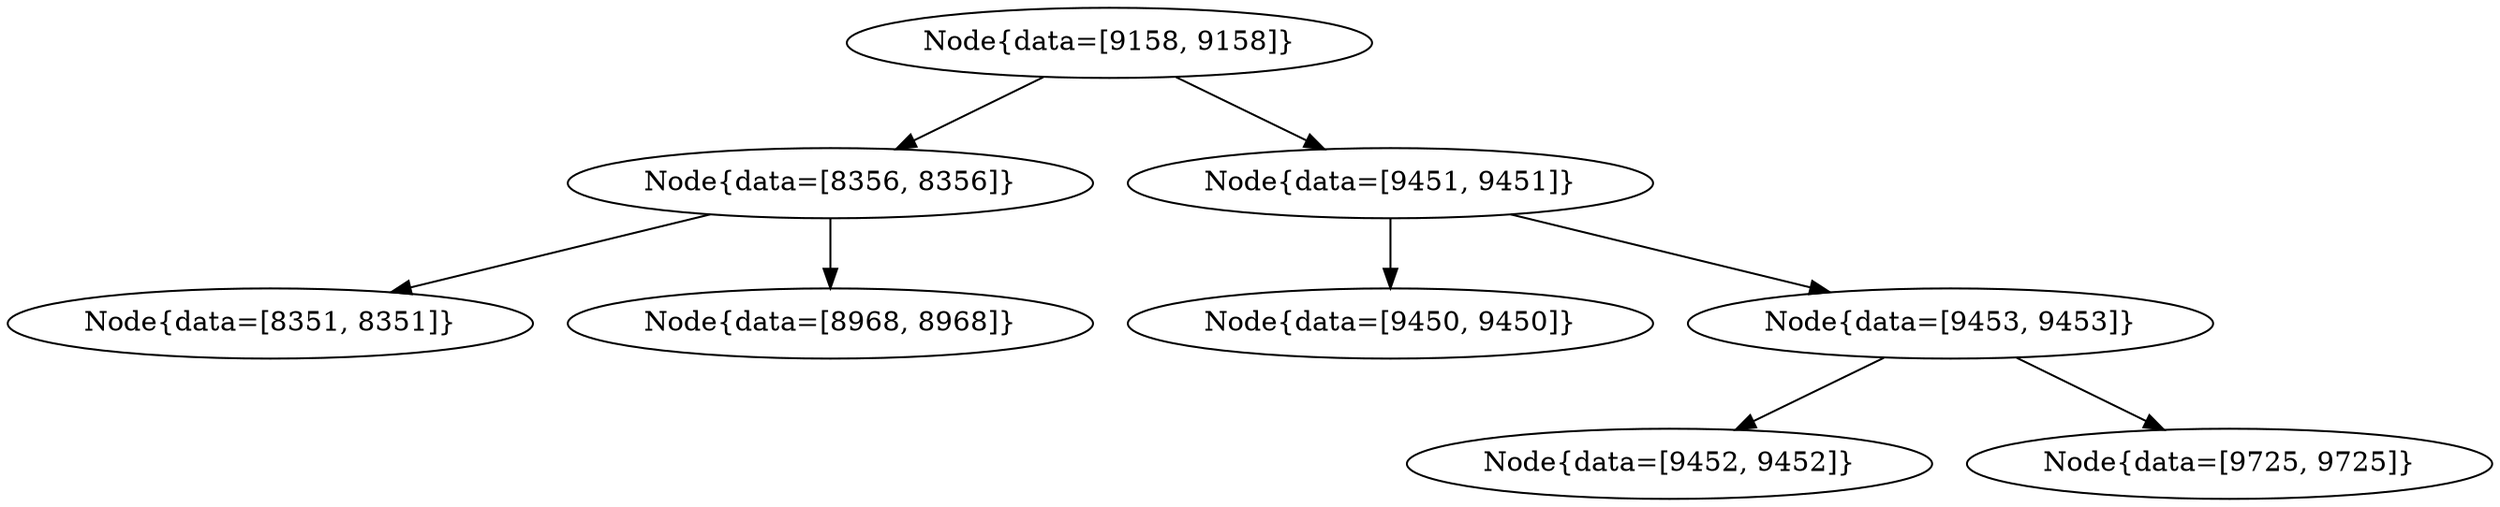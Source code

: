 digraph G{
321909611 [label="Node{data=[9158, 9158]}"]
321909611 -> 1884414651
1884414651 [label="Node{data=[8356, 8356]}"]
1884414651 -> 1248541915
1248541915 [label="Node{data=[8351, 8351]}"]
1884414651 -> 1418549486
1418549486 [label="Node{data=[8968, 8968]}"]
321909611 -> 945114559
945114559 [label="Node{data=[9451, 9451]}"]
945114559 -> 1198404660
1198404660 [label="Node{data=[9450, 9450]}"]
945114559 -> 1425036774
1425036774 [label="Node{data=[9453, 9453]}"]
1425036774 -> 1787051454
1787051454 [label="Node{data=[9452, 9452]}"]
1425036774 -> 2016329188
2016329188 [label="Node{data=[9725, 9725]}"]
}